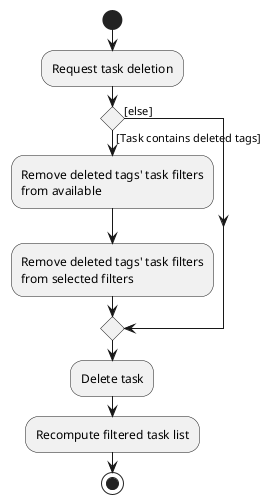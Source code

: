 @startuml
start
:Request task deletion;
if () then ([Task contains deleted tags])
  :Remove deleted tags' task filters\nfrom available;
  :Remove deleted tags' task filters\nfrom selected filters;
else ([else])
endif
:Delete task;
:Recompute filtered task list;
stop
@enduml